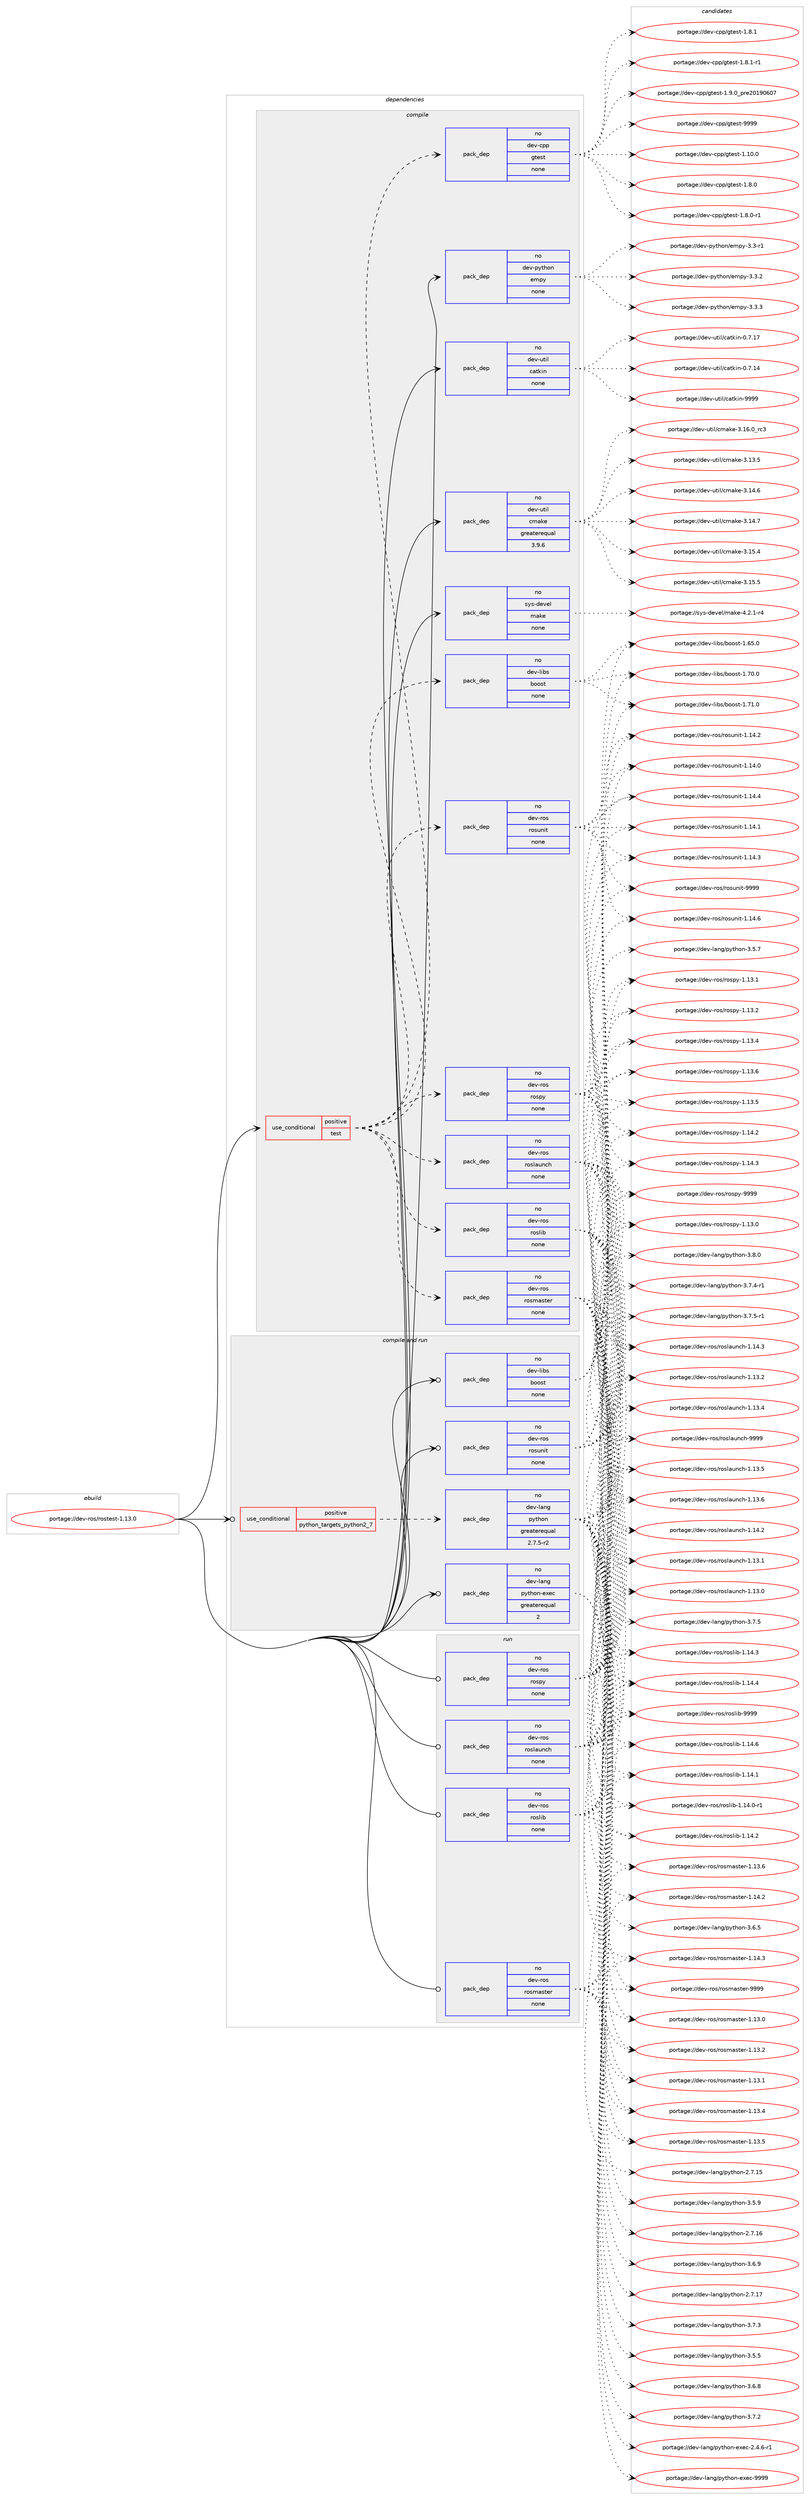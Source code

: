 digraph prolog {

# *************
# Graph options
# *************

newrank=true;
concentrate=true;
compound=true;
graph [rankdir=LR,fontname=Helvetica,fontsize=10,ranksep=1.5];#, ranksep=2.5, nodesep=0.2];
edge  [arrowhead=vee];
node  [fontname=Helvetica,fontsize=10];

# **********
# The ebuild
# **********

subgraph cluster_leftcol {
color=gray;
rank=same;
label=<<i>ebuild</i>>;
id [label="portage://dev-ros/rostest-1.13.0", color=red, width=4, href="../dev-ros/rostest-1.13.0.svg"];
}

# ****************
# The dependencies
# ****************

subgraph cluster_midcol {
color=gray;
label=<<i>dependencies</i>>;
subgraph cluster_compile {
fillcolor="#eeeeee";
style=filled;
label=<<i>compile</i>>;
subgraph cond44448 {
dependency199389 [label=<<TABLE BORDER="0" CELLBORDER="1" CELLSPACING="0" CELLPADDING="4"><TR><TD ROWSPAN="3" CELLPADDING="10">use_conditional</TD></TR><TR><TD>positive</TD></TR><TR><TD>test</TD></TR></TABLE>>, shape=none, color=red];
subgraph pack151513 {
dependency199390 [label=<<TABLE BORDER="0" CELLBORDER="1" CELLSPACING="0" CELLPADDING="4" WIDTH="220"><TR><TD ROWSPAN="6" CELLPADDING="30">pack_dep</TD></TR><TR><TD WIDTH="110">no</TD></TR><TR><TD>dev-ros</TD></TR><TR><TD>rosunit</TD></TR><TR><TD>none</TD></TR><TR><TD></TD></TR></TABLE>>, shape=none, color=blue];
}
dependency199389:e -> dependency199390:w [weight=20,style="dashed",arrowhead="vee"];
subgraph pack151514 {
dependency199391 [label=<<TABLE BORDER="0" CELLBORDER="1" CELLSPACING="0" CELLPADDING="4" WIDTH="220"><TR><TD ROWSPAN="6" CELLPADDING="30">pack_dep</TD></TR><TR><TD WIDTH="110">no</TD></TR><TR><TD>dev-libs</TD></TR><TR><TD>boost</TD></TR><TR><TD>none</TD></TR><TR><TD></TD></TR></TABLE>>, shape=none, color=blue];
}
dependency199389:e -> dependency199391:w [weight=20,style="dashed",arrowhead="vee"];
subgraph pack151515 {
dependency199392 [label=<<TABLE BORDER="0" CELLBORDER="1" CELLSPACING="0" CELLPADDING="4" WIDTH="220"><TR><TD ROWSPAN="6" CELLPADDING="30">pack_dep</TD></TR><TR><TD WIDTH="110">no</TD></TR><TR><TD>dev-ros</TD></TR><TR><TD>roslib</TD></TR><TR><TD>none</TD></TR><TR><TD></TD></TR></TABLE>>, shape=none, color=blue];
}
dependency199389:e -> dependency199392:w [weight=20,style="dashed",arrowhead="vee"];
subgraph pack151516 {
dependency199393 [label=<<TABLE BORDER="0" CELLBORDER="1" CELLSPACING="0" CELLPADDING="4" WIDTH="220"><TR><TD ROWSPAN="6" CELLPADDING="30">pack_dep</TD></TR><TR><TD WIDTH="110">no</TD></TR><TR><TD>dev-ros</TD></TR><TR><TD>rospy</TD></TR><TR><TD>none</TD></TR><TR><TD></TD></TR></TABLE>>, shape=none, color=blue];
}
dependency199389:e -> dependency199393:w [weight=20,style="dashed",arrowhead="vee"];
subgraph pack151517 {
dependency199394 [label=<<TABLE BORDER="0" CELLBORDER="1" CELLSPACING="0" CELLPADDING="4" WIDTH="220"><TR><TD ROWSPAN="6" CELLPADDING="30">pack_dep</TD></TR><TR><TD WIDTH="110">no</TD></TR><TR><TD>dev-ros</TD></TR><TR><TD>roslaunch</TD></TR><TR><TD>none</TD></TR><TR><TD></TD></TR></TABLE>>, shape=none, color=blue];
}
dependency199389:e -> dependency199394:w [weight=20,style="dashed",arrowhead="vee"];
subgraph pack151518 {
dependency199395 [label=<<TABLE BORDER="0" CELLBORDER="1" CELLSPACING="0" CELLPADDING="4" WIDTH="220"><TR><TD ROWSPAN="6" CELLPADDING="30">pack_dep</TD></TR><TR><TD WIDTH="110">no</TD></TR><TR><TD>dev-ros</TD></TR><TR><TD>rosmaster</TD></TR><TR><TD>none</TD></TR><TR><TD></TD></TR></TABLE>>, shape=none, color=blue];
}
dependency199389:e -> dependency199395:w [weight=20,style="dashed",arrowhead="vee"];
subgraph pack151519 {
dependency199396 [label=<<TABLE BORDER="0" CELLBORDER="1" CELLSPACING="0" CELLPADDING="4" WIDTH="220"><TR><TD ROWSPAN="6" CELLPADDING="30">pack_dep</TD></TR><TR><TD WIDTH="110">no</TD></TR><TR><TD>dev-cpp</TD></TR><TR><TD>gtest</TD></TR><TR><TD>none</TD></TR><TR><TD></TD></TR></TABLE>>, shape=none, color=blue];
}
dependency199389:e -> dependency199396:w [weight=20,style="dashed",arrowhead="vee"];
}
id:e -> dependency199389:w [weight=20,style="solid",arrowhead="vee"];
subgraph pack151520 {
dependency199397 [label=<<TABLE BORDER="0" CELLBORDER="1" CELLSPACING="0" CELLPADDING="4" WIDTH="220"><TR><TD ROWSPAN="6" CELLPADDING="30">pack_dep</TD></TR><TR><TD WIDTH="110">no</TD></TR><TR><TD>dev-python</TD></TR><TR><TD>empy</TD></TR><TR><TD>none</TD></TR><TR><TD></TD></TR></TABLE>>, shape=none, color=blue];
}
id:e -> dependency199397:w [weight=20,style="solid",arrowhead="vee"];
subgraph pack151521 {
dependency199398 [label=<<TABLE BORDER="0" CELLBORDER="1" CELLSPACING="0" CELLPADDING="4" WIDTH="220"><TR><TD ROWSPAN="6" CELLPADDING="30">pack_dep</TD></TR><TR><TD WIDTH="110">no</TD></TR><TR><TD>dev-util</TD></TR><TR><TD>catkin</TD></TR><TR><TD>none</TD></TR><TR><TD></TD></TR></TABLE>>, shape=none, color=blue];
}
id:e -> dependency199398:w [weight=20,style="solid",arrowhead="vee"];
subgraph pack151522 {
dependency199399 [label=<<TABLE BORDER="0" CELLBORDER="1" CELLSPACING="0" CELLPADDING="4" WIDTH="220"><TR><TD ROWSPAN="6" CELLPADDING="30">pack_dep</TD></TR><TR><TD WIDTH="110">no</TD></TR><TR><TD>dev-util</TD></TR><TR><TD>cmake</TD></TR><TR><TD>greaterequal</TD></TR><TR><TD>3.9.6</TD></TR></TABLE>>, shape=none, color=blue];
}
id:e -> dependency199399:w [weight=20,style="solid",arrowhead="vee"];
subgraph pack151523 {
dependency199400 [label=<<TABLE BORDER="0" CELLBORDER="1" CELLSPACING="0" CELLPADDING="4" WIDTH="220"><TR><TD ROWSPAN="6" CELLPADDING="30">pack_dep</TD></TR><TR><TD WIDTH="110">no</TD></TR><TR><TD>sys-devel</TD></TR><TR><TD>make</TD></TR><TR><TD>none</TD></TR><TR><TD></TD></TR></TABLE>>, shape=none, color=blue];
}
id:e -> dependency199400:w [weight=20,style="solid",arrowhead="vee"];
}
subgraph cluster_compileandrun {
fillcolor="#eeeeee";
style=filled;
label=<<i>compile and run</i>>;
subgraph cond44449 {
dependency199401 [label=<<TABLE BORDER="0" CELLBORDER="1" CELLSPACING="0" CELLPADDING="4"><TR><TD ROWSPAN="3" CELLPADDING="10">use_conditional</TD></TR><TR><TD>positive</TD></TR><TR><TD>python_targets_python2_7</TD></TR></TABLE>>, shape=none, color=red];
subgraph pack151524 {
dependency199402 [label=<<TABLE BORDER="0" CELLBORDER="1" CELLSPACING="0" CELLPADDING="4" WIDTH="220"><TR><TD ROWSPAN="6" CELLPADDING="30">pack_dep</TD></TR><TR><TD WIDTH="110">no</TD></TR><TR><TD>dev-lang</TD></TR><TR><TD>python</TD></TR><TR><TD>greaterequal</TD></TR><TR><TD>2.7.5-r2</TD></TR></TABLE>>, shape=none, color=blue];
}
dependency199401:e -> dependency199402:w [weight=20,style="dashed",arrowhead="vee"];
}
id:e -> dependency199401:w [weight=20,style="solid",arrowhead="odotvee"];
subgraph pack151525 {
dependency199403 [label=<<TABLE BORDER="0" CELLBORDER="1" CELLSPACING="0" CELLPADDING="4" WIDTH="220"><TR><TD ROWSPAN="6" CELLPADDING="30">pack_dep</TD></TR><TR><TD WIDTH="110">no</TD></TR><TR><TD>dev-lang</TD></TR><TR><TD>python-exec</TD></TR><TR><TD>greaterequal</TD></TR><TR><TD>2</TD></TR></TABLE>>, shape=none, color=blue];
}
id:e -> dependency199403:w [weight=20,style="solid",arrowhead="odotvee"];
subgraph pack151526 {
dependency199404 [label=<<TABLE BORDER="0" CELLBORDER="1" CELLSPACING="0" CELLPADDING="4" WIDTH="220"><TR><TD ROWSPAN="6" CELLPADDING="30">pack_dep</TD></TR><TR><TD WIDTH="110">no</TD></TR><TR><TD>dev-libs</TD></TR><TR><TD>boost</TD></TR><TR><TD>none</TD></TR><TR><TD></TD></TR></TABLE>>, shape=none, color=blue];
}
id:e -> dependency199404:w [weight=20,style="solid",arrowhead="odotvee"];
subgraph pack151527 {
dependency199405 [label=<<TABLE BORDER="0" CELLBORDER="1" CELLSPACING="0" CELLPADDING="4" WIDTH="220"><TR><TD ROWSPAN="6" CELLPADDING="30">pack_dep</TD></TR><TR><TD WIDTH="110">no</TD></TR><TR><TD>dev-ros</TD></TR><TR><TD>rosunit</TD></TR><TR><TD>none</TD></TR><TR><TD></TD></TR></TABLE>>, shape=none, color=blue];
}
id:e -> dependency199405:w [weight=20,style="solid",arrowhead="odotvee"];
}
subgraph cluster_run {
fillcolor="#eeeeee";
style=filled;
label=<<i>run</i>>;
subgraph pack151528 {
dependency199406 [label=<<TABLE BORDER="0" CELLBORDER="1" CELLSPACING="0" CELLPADDING="4" WIDTH="220"><TR><TD ROWSPAN="6" CELLPADDING="30">pack_dep</TD></TR><TR><TD WIDTH="110">no</TD></TR><TR><TD>dev-ros</TD></TR><TR><TD>roslaunch</TD></TR><TR><TD>none</TD></TR><TR><TD></TD></TR></TABLE>>, shape=none, color=blue];
}
id:e -> dependency199406:w [weight=20,style="solid",arrowhead="odot"];
subgraph pack151529 {
dependency199407 [label=<<TABLE BORDER="0" CELLBORDER="1" CELLSPACING="0" CELLPADDING="4" WIDTH="220"><TR><TD ROWSPAN="6" CELLPADDING="30">pack_dep</TD></TR><TR><TD WIDTH="110">no</TD></TR><TR><TD>dev-ros</TD></TR><TR><TD>roslib</TD></TR><TR><TD>none</TD></TR><TR><TD></TD></TR></TABLE>>, shape=none, color=blue];
}
id:e -> dependency199407:w [weight=20,style="solid",arrowhead="odot"];
subgraph pack151530 {
dependency199408 [label=<<TABLE BORDER="0" CELLBORDER="1" CELLSPACING="0" CELLPADDING="4" WIDTH="220"><TR><TD ROWSPAN="6" CELLPADDING="30">pack_dep</TD></TR><TR><TD WIDTH="110">no</TD></TR><TR><TD>dev-ros</TD></TR><TR><TD>rosmaster</TD></TR><TR><TD>none</TD></TR><TR><TD></TD></TR></TABLE>>, shape=none, color=blue];
}
id:e -> dependency199408:w [weight=20,style="solid",arrowhead="odot"];
subgraph pack151531 {
dependency199409 [label=<<TABLE BORDER="0" CELLBORDER="1" CELLSPACING="0" CELLPADDING="4" WIDTH="220"><TR><TD ROWSPAN="6" CELLPADDING="30">pack_dep</TD></TR><TR><TD WIDTH="110">no</TD></TR><TR><TD>dev-ros</TD></TR><TR><TD>rospy</TD></TR><TR><TD>none</TD></TR><TR><TD></TD></TR></TABLE>>, shape=none, color=blue];
}
id:e -> dependency199409:w [weight=20,style="solid",arrowhead="odot"];
}
}

# **************
# The candidates
# **************

subgraph cluster_choices {
rank=same;
color=gray;
label=<<i>candidates</i>>;

subgraph choice151513 {
color=black;
nodesep=1;
choiceportage100101118451141111154711411111511711010511645494649524648 [label="portage://dev-ros/rosunit-1.14.0", color=red, width=4,href="../dev-ros/rosunit-1.14.0.svg"];
choiceportage100101118451141111154711411111511711010511645494649524649 [label="portage://dev-ros/rosunit-1.14.1", color=red, width=4,href="../dev-ros/rosunit-1.14.1.svg"];
choiceportage100101118451141111154711411111511711010511645494649524650 [label="portage://dev-ros/rosunit-1.14.2", color=red, width=4,href="../dev-ros/rosunit-1.14.2.svg"];
choiceportage100101118451141111154711411111511711010511645494649524651 [label="portage://dev-ros/rosunit-1.14.3", color=red, width=4,href="../dev-ros/rosunit-1.14.3.svg"];
choiceportage100101118451141111154711411111511711010511645494649524652 [label="portage://dev-ros/rosunit-1.14.4", color=red, width=4,href="../dev-ros/rosunit-1.14.4.svg"];
choiceportage100101118451141111154711411111511711010511645494649524654 [label="portage://dev-ros/rosunit-1.14.6", color=red, width=4,href="../dev-ros/rosunit-1.14.6.svg"];
choiceportage10010111845114111115471141111151171101051164557575757 [label="portage://dev-ros/rosunit-9999", color=red, width=4,href="../dev-ros/rosunit-9999.svg"];
dependency199390:e -> choiceportage100101118451141111154711411111511711010511645494649524648:w [style=dotted,weight="100"];
dependency199390:e -> choiceportage100101118451141111154711411111511711010511645494649524649:w [style=dotted,weight="100"];
dependency199390:e -> choiceportage100101118451141111154711411111511711010511645494649524650:w [style=dotted,weight="100"];
dependency199390:e -> choiceportage100101118451141111154711411111511711010511645494649524651:w [style=dotted,weight="100"];
dependency199390:e -> choiceportage100101118451141111154711411111511711010511645494649524652:w [style=dotted,weight="100"];
dependency199390:e -> choiceportage100101118451141111154711411111511711010511645494649524654:w [style=dotted,weight="100"];
dependency199390:e -> choiceportage10010111845114111115471141111151171101051164557575757:w [style=dotted,weight="100"];
}
subgraph choice151514 {
color=black;
nodesep=1;
choiceportage1001011184510810598115479811111111511645494654534648 [label="portage://dev-libs/boost-1.65.0", color=red, width=4,href="../dev-libs/boost-1.65.0.svg"];
choiceportage1001011184510810598115479811111111511645494655484648 [label="portage://dev-libs/boost-1.70.0", color=red, width=4,href="../dev-libs/boost-1.70.0.svg"];
choiceportage1001011184510810598115479811111111511645494655494648 [label="portage://dev-libs/boost-1.71.0", color=red, width=4,href="../dev-libs/boost-1.71.0.svg"];
dependency199391:e -> choiceportage1001011184510810598115479811111111511645494654534648:w [style=dotted,weight="100"];
dependency199391:e -> choiceportage1001011184510810598115479811111111511645494655484648:w [style=dotted,weight="100"];
dependency199391:e -> choiceportage1001011184510810598115479811111111511645494655494648:w [style=dotted,weight="100"];
}
subgraph choice151515 {
color=black;
nodesep=1;
choiceportage100101118451141111154711411111510810598454946495246484511449 [label="portage://dev-ros/roslib-1.14.0-r1", color=red, width=4,href="../dev-ros/roslib-1.14.0-r1.svg"];
choiceportage10010111845114111115471141111151081059845494649524649 [label="portage://dev-ros/roslib-1.14.1", color=red, width=4,href="../dev-ros/roslib-1.14.1.svg"];
choiceportage10010111845114111115471141111151081059845494649524650 [label="portage://dev-ros/roslib-1.14.2", color=red, width=4,href="../dev-ros/roslib-1.14.2.svg"];
choiceportage10010111845114111115471141111151081059845494649524651 [label="portage://dev-ros/roslib-1.14.3", color=red, width=4,href="../dev-ros/roslib-1.14.3.svg"];
choiceportage10010111845114111115471141111151081059845494649524652 [label="portage://dev-ros/roslib-1.14.4", color=red, width=4,href="../dev-ros/roslib-1.14.4.svg"];
choiceportage10010111845114111115471141111151081059845494649524654 [label="portage://dev-ros/roslib-1.14.6", color=red, width=4,href="../dev-ros/roslib-1.14.6.svg"];
choiceportage1001011184511411111547114111115108105984557575757 [label="portage://dev-ros/roslib-9999", color=red, width=4,href="../dev-ros/roslib-9999.svg"];
dependency199392:e -> choiceportage100101118451141111154711411111510810598454946495246484511449:w [style=dotted,weight="100"];
dependency199392:e -> choiceportage10010111845114111115471141111151081059845494649524649:w [style=dotted,weight="100"];
dependency199392:e -> choiceportage10010111845114111115471141111151081059845494649524650:w [style=dotted,weight="100"];
dependency199392:e -> choiceportage10010111845114111115471141111151081059845494649524651:w [style=dotted,weight="100"];
dependency199392:e -> choiceportage10010111845114111115471141111151081059845494649524652:w [style=dotted,weight="100"];
dependency199392:e -> choiceportage10010111845114111115471141111151081059845494649524654:w [style=dotted,weight="100"];
dependency199392:e -> choiceportage1001011184511411111547114111115108105984557575757:w [style=dotted,weight="100"];
}
subgraph choice151516 {
color=black;
nodesep=1;
choiceportage100101118451141111154711411111511212145494649514648 [label="portage://dev-ros/rospy-1.13.0", color=red, width=4,href="../dev-ros/rospy-1.13.0.svg"];
choiceportage100101118451141111154711411111511212145494649514649 [label="portage://dev-ros/rospy-1.13.1", color=red, width=4,href="../dev-ros/rospy-1.13.1.svg"];
choiceportage100101118451141111154711411111511212145494649514650 [label="portage://dev-ros/rospy-1.13.2", color=red, width=4,href="../dev-ros/rospy-1.13.2.svg"];
choiceportage100101118451141111154711411111511212145494649514652 [label="portage://dev-ros/rospy-1.13.4", color=red, width=4,href="../dev-ros/rospy-1.13.4.svg"];
choiceportage100101118451141111154711411111511212145494649514653 [label="portage://dev-ros/rospy-1.13.5", color=red, width=4,href="../dev-ros/rospy-1.13.5.svg"];
choiceportage100101118451141111154711411111511212145494649514654 [label="portage://dev-ros/rospy-1.13.6", color=red, width=4,href="../dev-ros/rospy-1.13.6.svg"];
choiceportage100101118451141111154711411111511212145494649524650 [label="portage://dev-ros/rospy-1.14.2", color=red, width=4,href="../dev-ros/rospy-1.14.2.svg"];
choiceportage100101118451141111154711411111511212145494649524651 [label="portage://dev-ros/rospy-1.14.3", color=red, width=4,href="../dev-ros/rospy-1.14.3.svg"];
choiceportage10010111845114111115471141111151121214557575757 [label="portage://dev-ros/rospy-9999", color=red, width=4,href="../dev-ros/rospy-9999.svg"];
dependency199393:e -> choiceportage100101118451141111154711411111511212145494649514648:w [style=dotted,weight="100"];
dependency199393:e -> choiceportage100101118451141111154711411111511212145494649514649:w [style=dotted,weight="100"];
dependency199393:e -> choiceportage100101118451141111154711411111511212145494649514650:w [style=dotted,weight="100"];
dependency199393:e -> choiceportage100101118451141111154711411111511212145494649514652:w [style=dotted,weight="100"];
dependency199393:e -> choiceportage100101118451141111154711411111511212145494649514653:w [style=dotted,weight="100"];
dependency199393:e -> choiceportage100101118451141111154711411111511212145494649514654:w [style=dotted,weight="100"];
dependency199393:e -> choiceportage100101118451141111154711411111511212145494649524650:w [style=dotted,weight="100"];
dependency199393:e -> choiceportage100101118451141111154711411111511212145494649524651:w [style=dotted,weight="100"];
dependency199393:e -> choiceportage10010111845114111115471141111151121214557575757:w [style=dotted,weight="100"];
}
subgraph choice151517 {
color=black;
nodesep=1;
choiceportage1001011184511411111547114111115108971171109910445494649514648 [label="portage://dev-ros/roslaunch-1.13.0", color=red, width=4,href="../dev-ros/roslaunch-1.13.0.svg"];
choiceportage1001011184511411111547114111115108971171109910445494649514649 [label="portage://dev-ros/roslaunch-1.13.1", color=red, width=4,href="../dev-ros/roslaunch-1.13.1.svg"];
choiceportage1001011184511411111547114111115108971171109910445494649514650 [label="portage://dev-ros/roslaunch-1.13.2", color=red, width=4,href="../dev-ros/roslaunch-1.13.2.svg"];
choiceportage1001011184511411111547114111115108971171109910445494649514652 [label="portage://dev-ros/roslaunch-1.13.4", color=red, width=4,href="../dev-ros/roslaunch-1.13.4.svg"];
choiceportage1001011184511411111547114111115108971171109910445494649514653 [label="portage://dev-ros/roslaunch-1.13.5", color=red, width=4,href="../dev-ros/roslaunch-1.13.5.svg"];
choiceportage1001011184511411111547114111115108971171109910445494649514654 [label="portage://dev-ros/roslaunch-1.13.6", color=red, width=4,href="../dev-ros/roslaunch-1.13.6.svg"];
choiceportage1001011184511411111547114111115108971171109910445494649524650 [label="portage://dev-ros/roslaunch-1.14.2", color=red, width=4,href="../dev-ros/roslaunch-1.14.2.svg"];
choiceportage1001011184511411111547114111115108971171109910445494649524651 [label="portage://dev-ros/roslaunch-1.14.3", color=red, width=4,href="../dev-ros/roslaunch-1.14.3.svg"];
choiceportage100101118451141111154711411111510897117110991044557575757 [label="portage://dev-ros/roslaunch-9999", color=red, width=4,href="../dev-ros/roslaunch-9999.svg"];
dependency199394:e -> choiceportage1001011184511411111547114111115108971171109910445494649514648:w [style=dotted,weight="100"];
dependency199394:e -> choiceportage1001011184511411111547114111115108971171109910445494649514649:w [style=dotted,weight="100"];
dependency199394:e -> choiceportage1001011184511411111547114111115108971171109910445494649514650:w [style=dotted,weight="100"];
dependency199394:e -> choiceportage1001011184511411111547114111115108971171109910445494649514652:w [style=dotted,weight="100"];
dependency199394:e -> choiceportage1001011184511411111547114111115108971171109910445494649514653:w [style=dotted,weight="100"];
dependency199394:e -> choiceportage1001011184511411111547114111115108971171109910445494649514654:w [style=dotted,weight="100"];
dependency199394:e -> choiceportage1001011184511411111547114111115108971171109910445494649524650:w [style=dotted,weight="100"];
dependency199394:e -> choiceportage1001011184511411111547114111115108971171109910445494649524651:w [style=dotted,weight="100"];
dependency199394:e -> choiceportage100101118451141111154711411111510897117110991044557575757:w [style=dotted,weight="100"];
}
subgraph choice151518 {
color=black;
nodesep=1;
choiceportage10010111845114111115471141111151099711511610111445494649514648 [label="portage://dev-ros/rosmaster-1.13.0", color=red, width=4,href="../dev-ros/rosmaster-1.13.0.svg"];
choiceportage10010111845114111115471141111151099711511610111445494649514649 [label="portage://dev-ros/rosmaster-1.13.1", color=red, width=4,href="../dev-ros/rosmaster-1.13.1.svg"];
choiceportage10010111845114111115471141111151099711511610111445494649514650 [label="portage://dev-ros/rosmaster-1.13.2", color=red, width=4,href="../dev-ros/rosmaster-1.13.2.svg"];
choiceportage10010111845114111115471141111151099711511610111445494649514652 [label="portage://dev-ros/rosmaster-1.13.4", color=red, width=4,href="../dev-ros/rosmaster-1.13.4.svg"];
choiceportage10010111845114111115471141111151099711511610111445494649514653 [label="portage://dev-ros/rosmaster-1.13.5", color=red, width=4,href="../dev-ros/rosmaster-1.13.5.svg"];
choiceportage10010111845114111115471141111151099711511610111445494649514654 [label="portage://dev-ros/rosmaster-1.13.6", color=red, width=4,href="../dev-ros/rosmaster-1.13.6.svg"];
choiceportage10010111845114111115471141111151099711511610111445494649524650 [label="portage://dev-ros/rosmaster-1.14.2", color=red, width=4,href="../dev-ros/rosmaster-1.14.2.svg"];
choiceportage10010111845114111115471141111151099711511610111445494649524651 [label="portage://dev-ros/rosmaster-1.14.3", color=red, width=4,href="../dev-ros/rosmaster-1.14.3.svg"];
choiceportage1001011184511411111547114111115109971151161011144557575757 [label="portage://dev-ros/rosmaster-9999", color=red, width=4,href="../dev-ros/rosmaster-9999.svg"];
dependency199395:e -> choiceportage10010111845114111115471141111151099711511610111445494649514648:w [style=dotted,weight="100"];
dependency199395:e -> choiceportage10010111845114111115471141111151099711511610111445494649514649:w [style=dotted,weight="100"];
dependency199395:e -> choiceportage10010111845114111115471141111151099711511610111445494649514650:w [style=dotted,weight="100"];
dependency199395:e -> choiceportage10010111845114111115471141111151099711511610111445494649514652:w [style=dotted,weight="100"];
dependency199395:e -> choiceportage10010111845114111115471141111151099711511610111445494649514653:w [style=dotted,weight="100"];
dependency199395:e -> choiceportage10010111845114111115471141111151099711511610111445494649514654:w [style=dotted,weight="100"];
dependency199395:e -> choiceportage10010111845114111115471141111151099711511610111445494649524650:w [style=dotted,weight="100"];
dependency199395:e -> choiceportage10010111845114111115471141111151099711511610111445494649524651:w [style=dotted,weight="100"];
dependency199395:e -> choiceportage1001011184511411111547114111115109971151161011144557575757:w [style=dotted,weight="100"];
}
subgraph choice151519 {
color=black;
nodesep=1;
choiceportage10010111845991121124710311610111511645494649484648 [label="portage://dev-cpp/gtest-1.10.0", color=red, width=4,href="../dev-cpp/gtest-1.10.0.svg"];
choiceportage100101118459911211247103116101115116454946564648 [label="portage://dev-cpp/gtest-1.8.0", color=red, width=4,href="../dev-cpp/gtest-1.8.0.svg"];
choiceportage1001011184599112112471031161011151164549465646484511449 [label="portage://dev-cpp/gtest-1.8.0-r1", color=red, width=4,href="../dev-cpp/gtest-1.8.0-r1.svg"];
choiceportage100101118459911211247103116101115116454946564649 [label="portage://dev-cpp/gtest-1.8.1", color=red, width=4,href="../dev-cpp/gtest-1.8.1.svg"];
choiceportage1001011184599112112471031161011151164549465646494511449 [label="portage://dev-cpp/gtest-1.8.1-r1", color=red, width=4,href="../dev-cpp/gtest-1.8.1-r1.svg"];
choiceportage100101118459911211247103116101115116454946574648951121141015048495748544855 [label="portage://dev-cpp/gtest-1.9.0_pre20190607", color=red, width=4,href="../dev-cpp/gtest-1.9.0_pre20190607.svg"];
choiceportage1001011184599112112471031161011151164557575757 [label="portage://dev-cpp/gtest-9999", color=red, width=4,href="../dev-cpp/gtest-9999.svg"];
dependency199396:e -> choiceportage10010111845991121124710311610111511645494649484648:w [style=dotted,weight="100"];
dependency199396:e -> choiceportage100101118459911211247103116101115116454946564648:w [style=dotted,weight="100"];
dependency199396:e -> choiceportage1001011184599112112471031161011151164549465646484511449:w [style=dotted,weight="100"];
dependency199396:e -> choiceportage100101118459911211247103116101115116454946564649:w [style=dotted,weight="100"];
dependency199396:e -> choiceportage1001011184599112112471031161011151164549465646494511449:w [style=dotted,weight="100"];
dependency199396:e -> choiceportage100101118459911211247103116101115116454946574648951121141015048495748544855:w [style=dotted,weight="100"];
dependency199396:e -> choiceportage1001011184599112112471031161011151164557575757:w [style=dotted,weight="100"];
}
subgraph choice151520 {
color=black;
nodesep=1;
choiceportage1001011184511212111610411111047101109112121455146514511449 [label="portage://dev-python/empy-3.3-r1", color=red, width=4,href="../dev-python/empy-3.3-r1.svg"];
choiceportage1001011184511212111610411111047101109112121455146514650 [label="portage://dev-python/empy-3.3.2", color=red, width=4,href="../dev-python/empy-3.3.2.svg"];
choiceportage1001011184511212111610411111047101109112121455146514651 [label="portage://dev-python/empy-3.3.3", color=red, width=4,href="../dev-python/empy-3.3.3.svg"];
dependency199397:e -> choiceportage1001011184511212111610411111047101109112121455146514511449:w [style=dotted,weight="100"];
dependency199397:e -> choiceportage1001011184511212111610411111047101109112121455146514650:w [style=dotted,weight="100"];
dependency199397:e -> choiceportage1001011184511212111610411111047101109112121455146514651:w [style=dotted,weight="100"];
}
subgraph choice151521 {
color=black;
nodesep=1;
choiceportage1001011184511711610510847999711610710511045484655464952 [label="portage://dev-util/catkin-0.7.14", color=red, width=4,href="../dev-util/catkin-0.7.14.svg"];
choiceportage1001011184511711610510847999711610710511045484655464955 [label="portage://dev-util/catkin-0.7.17", color=red, width=4,href="../dev-util/catkin-0.7.17.svg"];
choiceportage100101118451171161051084799971161071051104557575757 [label="portage://dev-util/catkin-9999", color=red, width=4,href="../dev-util/catkin-9999.svg"];
dependency199398:e -> choiceportage1001011184511711610510847999711610710511045484655464952:w [style=dotted,weight="100"];
dependency199398:e -> choiceportage1001011184511711610510847999711610710511045484655464955:w [style=dotted,weight="100"];
dependency199398:e -> choiceportage100101118451171161051084799971161071051104557575757:w [style=dotted,weight="100"];
}
subgraph choice151522 {
color=black;
nodesep=1;
choiceportage1001011184511711610510847991099710710145514649514653 [label="portage://dev-util/cmake-3.13.5", color=red, width=4,href="../dev-util/cmake-3.13.5.svg"];
choiceportage1001011184511711610510847991099710710145514649524654 [label="portage://dev-util/cmake-3.14.6", color=red, width=4,href="../dev-util/cmake-3.14.6.svg"];
choiceportage1001011184511711610510847991099710710145514649524655 [label="portage://dev-util/cmake-3.14.7", color=red, width=4,href="../dev-util/cmake-3.14.7.svg"];
choiceportage1001011184511711610510847991099710710145514649534652 [label="portage://dev-util/cmake-3.15.4", color=red, width=4,href="../dev-util/cmake-3.15.4.svg"];
choiceportage1001011184511711610510847991099710710145514649534653 [label="portage://dev-util/cmake-3.15.5", color=red, width=4,href="../dev-util/cmake-3.15.5.svg"];
choiceportage1001011184511711610510847991099710710145514649544648951149951 [label="portage://dev-util/cmake-3.16.0_rc3", color=red, width=4,href="../dev-util/cmake-3.16.0_rc3.svg"];
dependency199399:e -> choiceportage1001011184511711610510847991099710710145514649514653:w [style=dotted,weight="100"];
dependency199399:e -> choiceportage1001011184511711610510847991099710710145514649524654:w [style=dotted,weight="100"];
dependency199399:e -> choiceportage1001011184511711610510847991099710710145514649524655:w [style=dotted,weight="100"];
dependency199399:e -> choiceportage1001011184511711610510847991099710710145514649534652:w [style=dotted,weight="100"];
dependency199399:e -> choiceportage1001011184511711610510847991099710710145514649534653:w [style=dotted,weight="100"];
dependency199399:e -> choiceportage1001011184511711610510847991099710710145514649544648951149951:w [style=dotted,weight="100"];
}
subgraph choice151523 {
color=black;
nodesep=1;
choiceportage1151211154510010111810110847109971071014552465046494511452 [label="portage://sys-devel/make-4.2.1-r4", color=red, width=4,href="../sys-devel/make-4.2.1-r4.svg"];
dependency199400:e -> choiceportage1151211154510010111810110847109971071014552465046494511452:w [style=dotted,weight="100"];
}
subgraph choice151524 {
color=black;
nodesep=1;
choiceportage10010111845108971101034711212111610411111045504655464953 [label="portage://dev-lang/python-2.7.15", color=red, width=4,href="../dev-lang/python-2.7.15.svg"];
choiceportage10010111845108971101034711212111610411111045504655464954 [label="portage://dev-lang/python-2.7.16", color=red, width=4,href="../dev-lang/python-2.7.16.svg"];
choiceportage10010111845108971101034711212111610411111045504655464955 [label="portage://dev-lang/python-2.7.17", color=red, width=4,href="../dev-lang/python-2.7.17.svg"];
choiceportage100101118451089711010347112121116104111110455146534653 [label="portage://dev-lang/python-3.5.5", color=red, width=4,href="../dev-lang/python-3.5.5.svg"];
choiceportage100101118451089711010347112121116104111110455146534655 [label="portage://dev-lang/python-3.5.7", color=red, width=4,href="../dev-lang/python-3.5.7.svg"];
choiceportage100101118451089711010347112121116104111110455146534657 [label="portage://dev-lang/python-3.5.9", color=red, width=4,href="../dev-lang/python-3.5.9.svg"];
choiceportage100101118451089711010347112121116104111110455146544653 [label="portage://dev-lang/python-3.6.5", color=red, width=4,href="../dev-lang/python-3.6.5.svg"];
choiceportage100101118451089711010347112121116104111110455146544656 [label="portage://dev-lang/python-3.6.8", color=red, width=4,href="../dev-lang/python-3.6.8.svg"];
choiceportage100101118451089711010347112121116104111110455146544657 [label="portage://dev-lang/python-3.6.9", color=red, width=4,href="../dev-lang/python-3.6.9.svg"];
choiceportage100101118451089711010347112121116104111110455146554650 [label="portage://dev-lang/python-3.7.2", color=red, width=4,href="../dev-lang/python-3.7.2.svg"];
choiceportage100101118451089711010347112121116104111110455146554651 [label="portage://dev-lang/python-3.7.3", color=red, width=4,href="../dev-lang/python-3.7.3.svg"];
choiceportage1001011184510897110103471121211161041111104551465546524511449 [label="portage://dev-lang/python-3.7.4-r1", color=red, width=4,href="../dev-lang/python-3.7.4-r1.svg"];
choiceportage100101118451089711010347112121116104111110455146554653 [label="portage://dev-lang/python-3.7.5", color=red, width=4,href="../dev-lang/python-3.7.5.svg"];
choiceportage1001011184510897110103471121211161041111104551465546534511449 [label="portage://dev-lang/python-3.7.5-r1", color=red, width=4,href="../dev-lang/python-3.7.5-r1.svg"];
choiceportage100101118451089711010347112121116104111110455146564648 [label="portage://dev-lang/python-3.8.0", color=red, width=4,href="../dev-lang/python-3.8.0.svg"];
dependency199402:e -> choiceportage10010111845108971101034711212111610411111045504655464953:w [style=dotted,weight="100"];
dependency199402:e -> choiceportage10010111845108971101034711212111610411111045504655464954:w [style=dotted,weight="100"];
dependency199402:e -> choiceportage10010111845108971101034711212111610411111045504655464955:w [style=dotted,weight="100"];
dependency199402:e -> choiceportage100101118451089711010347112121116104111110455146534653:w [style=dotted,weight="100"];
dependency199402:e -> choiceportage100101118451089711010347112121116104111110455146534655:w [style=dotted,weight="100"];
dependency199402:e -> choiceportage100101118451089711010347112121116104111110455146534657:w [style=dotted,weight="100"];
dependency199402:e -> choiceportage100101118451089711010347112121116104111110455146544653:w [style=dotted,weight="100"];
dependency199402:e -> choiceportage100101118451089711010347112121116104111110455146544656:w [style=dotted,weight="100"];
dependency199402:e -> choiceportage100101118451089711010347112121116104111110455146544657:w [style=dotted,weight="100"];
dependency199402:e -> choiceportage100101118451089711010347112121116104111110455146554650:w [style=dotted,weight="100"];
dependency199402:e -> choiceportage100101118451089711010347112121116104111110455146554651:w [style=dotted,weight="100"];
dependency199402:e -> choiceportage1001011184510897110103471121211161041111104551465546524511449:w [style=dotted,weight="100"];
dependency199402:e -> choiceportage100101118451089711010347112121116104111110455146554653:w [style=dotted,weight="100"];
dependency199402:e -> choiceportage1001011184510897110103471121211161041111104551465546534511449:w [style=dotted,weight="100"];
dependency199402:e -> choiceportage100101118451089711010347112121116104111110455146564648:w [style=dotted,weight="100"];
}
subgraph choice151525 {
color=black;
nodesep=1;
choiceportage10010111845108971101034711212111610411111045101120101994550465246544511449 [label="portage://dev-lang/python-exec-2.4.6-r1", color=red, width=4,href="../dev-lang/python-exec-2.4.6-r1.svg"];
choiceportage10010111845108971101034711212111610411111045101120101994557575757 [label="portage://dev-lang/python-exec-9999", color=red, width=4,href="../dev-lang/python-exec-9999.svg"];
dependency199403:e -> choiceportage10010111845108971101034711212111610411111045101120101994550465246544511449:w [style=dotted,weight="100"];
dependency199403:e -> choiceportage10010111845108971101034711212111610411111045101120101994557575757:w [style=dotted,weight="100"];
}
subgraph choice151526 {
color=black;
nodesep=1;
choiceportage1001011184510810598115479811111111511645494654534648 [label="portage://dev-libs/boost-1.65.0", color=red, width=4,href="../dev-libs/boost-1.65.0.svg"];
choiceportage1001011184510810598115479811111111511645494655484648 [label="portage://dev-libs/boost-1.70.0", color=red, width=4,href="../dev-libs/boost-1.70.0.svg"];
choiceportage1001011184510810598115479811111111511645494655494648 [label="portage://dev-libs/boost-1.71.0", color=red, width=4,href="../dev-libs/boost-1.71.0.svg"];
dependency199404:e -> choiceportage1001011184510810598115479811111111511645494654534648:w [style=dotted,weight="100"];
dependency199404:e -> choiceportage1001011184510810598115479811111111511645494655484648:w [style=dotted,weight="100"];
dependency199404:e -> choiceportage1001011184510810598115479811111111511645494655494648:w [style=dotted,weight="100"];
}
subgraph choice151527 {
color=black;
nodesep=1;
choiceportage100101118451141111154711411111511711010511645494649524648 [label="portage://dev-ros/rosunit-1.14.0", color=red, width=4,href="../dev-ros/rosunit-1.14.0.svg"];
choiceportage100101118451141111154711411111511711010511645494649524649 [label="portage://dev-ros/rosunit-1.14.1", color=red, width=4,href="../dev-ros/rosunit-1.14.1.svg"];
choiceportage100101118451141111154711411111511711010511645494649524650 [label="portage://dev-ros/rosunit-1.14.2", color=red, width=4,href="../dev-ros/rosunit-1.14.2.svg"];
choiceportage100101118451141111154711411111511711010511645494649524651 [label="portage://dev-ros/rosunit-1.14.3", color=red, width=4,href="../dev-ros/rosunit-1.14.3.svg"];
choiceportage100101118451141111154711411111511711010511645494649524652 [label="portage://dev-ros/rosunit-1.14.4", color=red, width=4,href="../dev-ros/rosunit-1.14.4.svg"];
choiceportage100101118451141111154711411111511711010511645494649524654 [label="portage://dev-ros/rosunit-1.14.6", color=red, width=4,href="../dev-ros/rosunit-1.14.6.svg"];
choiceportage10010111845114111115471141111151171101051164557575757 [label="portage://dev-ros/rosunit-9999", color=red, width=4,href="../dev-ros/rosunit-9999.svg"];
dependency199405:e -> choiceportage100101118451141111154711411111511711010511645494649524648:w [style=dotted,weight="100"];
dependency199405:e -> choiceportage100101118451141111154711411111511711010511645494649524649:w [style=dotted,weight="100"];
dependency199405:e -> choiceportage100101118451141111154711411111511711010511645494649524650:w [style=dotted,weight="100"];
dependency199405:e -> choiceportage100101118451141111154711411111511711010511645494649524651:w [style=dotted,weight="100"];
dependency199405:e -> choiceportage100101118451141111154711411111511711010511645494649524652:w [style=dotted,weight="100"];
dependency199405:e -> choiceportage100101118451141111154711411111511711010511645494649524654:w [style=dotted,weight="100"];
dependency199405:e -> choiceportage10010111845114111115471141111151171101051164557575757:w [style=dotted,weight="100"];
}
subgraph choice151528 {
color=black;
nodesep=1;
choiceportage1001011184511411111547114111115108971171109910445494649514648 [label="portage://dev-ros/roslaunch-1.13.0", color=red, width=4,href="../dev-ros/roslaunch-1.13.0.svg"];
choiceportage1001011184511411111547114111115108971171109910445494649514649 [label="portage://dev-ros/roslaunch-1.13.1", color=red, width=4,href="../dev-ros/roslaunch-1.13.1.svg"];
choiceportage1001011184511411111547114111115108971171109910445494649514650 [label="portage://dev-ros/roslaunch-1.13.2", color=red, width=4,href="../dev-ros/roslaunch-1.13.2.svg"];
choiceportage1001011184511411111547114111115108971171109910445494649514652 [label="portage://dev-ros/roslaunch-1.13.4", color=red, width=4,href="../dev-ros/roslaunch-1.13.4.svg"];
choiceportage1001011184511411111547114111115108971171109910445494649514653 [label="portage://dev-ros/roslaunch-1.13.5", color=red, width=4,href="../dev-ros/roslaunch-1.13.5.svg"];
choiceportage1001011184511411111547114111115108971171109910445494649514654 [label="portage://dev-ros/roslaunch-1.13.6", color=red, width=4,href="../dev-ros/roslaunch-1.13.6.svg"];
choiceportage1001011184511411111547114111115108971171109910445494649524650 [label="portage://dev-ros/roslaunch-1.14.2", color=red, width=4,href="../dev-ros/roslaunch-1.14.2.svg"];
choiceportage1001011184511411111547114111115108971171109910445494649524651 [label="portage://dev-ros/roslaunch-1.14.3", color=red, width=4,href="../dev-ros/roslaunch-1.14.3.svg"];
choiceportage100101118451141111154711411111510897117110991044557575757 [label="portage://dev-ros/roslaunch-9999", color=red, width=4,href="../dev-ros/roslaunch-9999.svg"];
dependency199406:e -> choiceportage1001011184511411111547114111115108971171109910445494649514648:w [style=dotted,weight="100"];
dependency199406:e -> choiceportage1001011184511411111547114111115108971171109910445494649514649:w [style=dotted,weight="100"];
dependency199406:e -> choiceportage1001011184511411111547114111115108971171109910445494649514650:w [style=dotted,weight="100"];
dependency199406:e -> choiceportage1001011184511411111547114111115108971171109910445494649514652:w [style=dotted,weight="100"];
dependency199406:e -> choiceportage1001011184511411111547114111115108971171109910445494649514653:w [style=dotted,weight="100"];
dependency199406:e -> choiceportage1001011184511411111547114111115108971171109910445494649514654:w [style=dotted,weight="100"];
dependency199406:e -> choiceportage1001011184511411111547114111115108971171109910445494649524650:w [style=dotted,weight="100"];
dependency199406:e -> choiceportage1001011184511411111547114111115108971171109910445494649524651:w [style=dotted,weight="100"];
dependency199406:e -> choiceportage100101118451141111154711411111510897117110991044557575757:w [style=dotted,weight="100"];
}
subgraph choice151529 {
color=black;
nodesep=1;
choiceportage100101118451141111154711411111510810598454946495246484511449 [label="portage://dev-ros/roslib-1.14.0-r1", color=red, width=4,href="../dev-ros/roslib-1.14.0-r1.svg"];
choiceportage10010111845114111115471141111151081059845494649524649 [label="portage://dev-ros/roslib-1.14.1", color=red, width=4,href="../dev-ros/roslib-1.14.1.svg"];
choiceportage10010111845114111115471141111151081059845494649524650 [label="portage://dev-ros/roslib-1.14.2", color=red, width=4,href="../dev-ros/roslib-1.14.2.svg"];
choiceportage10010111845114111115471141111151081059845494649524651 [label="portage://dev-ros/roslib-1.14.3", color=red, width=4,href="../dev-ros/roslib-1.14.3.svg"];
choiceportage10010111845114111115471141111151081059845494649524652 [label="portage://dev-ros/roslib-1.14.4", color=red, width=4,href="../dev-ros/roslib-1.14.4.svg"];
choiceportage10010111845114111115471141111151081059845494649524654 [label="portage://dev-ros/roslib-1.14.6", color=red, width=4,href="../dev-ros/roslib-1.14.6.svg"];
choiceportage1001011184511411111547114111115108105984557575757 [label="portage://dev-ros/roslib-9999", color=red, width=4,href="../dev-ros/roslib-9999.svg"];
dependency199407:e -> choiceportage100101118451141111154711411111510810598454946495246484511449:w [style=dotted,weight="100"];
dependency199407:e -> choiceportage10010111845114111115471141111151081059845494649524649:w [style=dotted,weight="100"];
dependency199407:e -> choiceportage10010111845114111115471141111151081059845494649524650:w [style=dotted,weight="100"];
dependency199407:e -> choiceportage10010111845114111115471141111151081059845494649524651:w [style=dotted,weight="100"];
dependency199407:e -> choiceportage10010111845114111115471141111151081059845494649524652:w [style=dotted,weight="100"];
dependency199407:e -> choiceportage10010111845114111115471141111151081059845494649524654:w [style=dotted,weight="100"];
dependency199407:e -> choiceportage1001011184511411111547114111115108105984557575757:w [style=dotted,weight="100"];
}
subgraph choice151530 {
color=black;
nodesep=1;
choiceportage10010111845114111115471141111151099711511610111445494649514648 [label="portage://dev-ros/rosmaster-1.13.0", color=red, width=4,href="../dev-ros/rosmaster-1.13.0.svg"];
choiceportage10010111845114111115471141111151099711511610111445494649514649 [label="portage://dev-ros/rosmaster-1.13.1", color=red, width=4,href="../dev-ros/rosmaster-1.13.1.svg"];
choiceportage10010111845114111115471141111151099711511610111445494649514650 [label="portage://dev-ros/rosmaster-1.13.2", color=red, width=4,href="../dev-ros/rosmaster-1.13.2.svg"];
choiceportage10010111845114111115471141111151099711511610111445494649514652 [label="portage://dev-ros/rosmaster-1.13.4", color=red, width=4,href="../dev-ros/rosmaster-1.13.4.svg"];
choiceportage10010111845114111115471141111151099711511610111445494649514653 [label="portage://dev-ros/rosmaster-1.13.5", color=red, width=4,href="../dev-ros/rosmaster-1.13.5.svg"];
choiceportage10010111845114111115471141111151099711511610111445494649514654 [label="portage://dev-ros/rosmaster-1.13.6", color=red, width=4,href="../dev-ros/rosmaster-1.13.6.svg"];
choiceportage10010111845114111115471141111151099711511610111445494649524650 [label="portage://dev-ros/rosmaster-1.14.2", color=red, width=4,href="../dev-ros/rosmaster-1.14.2.svg"];
choiceportage10010111845114111115471141111151099711511610111445494649524651 [label="portage://dev-ros/rosmaster-1.14.3", color=red, width=4,href="../dev-ros/rosmaster-1.14.3.svg"];
choiceportage1001011184511411111547114111115109971151161011144557575757 [label="portage://dev-ros/rosmaster-9999", color=red, width=4,href="../dev-ros/rosmaster-9999.svg"];
dependency199408:e -> choiceportage10010111845114111115471141111151099711511610111445494649514648:w [style=dotted,weight="100"];
dependency199408:e -> choiceportage10010111845114111115471141111151099711511610111445494649514649:w [style=dotted,weight="100"];
dependency199408:e -> choiceportage10010111845114111115471141111151099711511610111445494649514650:w [style=dotted,weight="100"];
dependency199408:e -> choiceportage10010111845114111115471141111151099711511610111445494649514652:w [style=dotted,weight="100"];
dependency199408:e -> choiceportage10010111845114111115471141111151099711511610111445494649514653:w [style=dotted,weight="100"];
dependency199408:e -> choiceportage10010111845114111115471141111151099711511610111445494649514654:w [style=dotted,weight="100"];
dependency199408:e -> choiceportage10010111845114111115471141111151099711511610111445494649524650:w [style=dotted,weight="100"];
dependency199408:e -> choiceportage10010111845114111115471141111151099711511610111445494649524651:w [style=dotted,weight="100"];
dependency199408:e -> choiceportage1001011184511411111547114111115109971151161011144557575757:w [style=dotted,weight="100"];
}
subgraph choice151531 {
color=black;
nodesep=1;
choiceportage100101118451141111154711411111511212145494649514648 [label="portage://dev-ros/rospy-1.13.0", color=red, width=4,href="../dev-ros/rospy-1.13.0.svg"];
choiceportage100101118451141111154711411111511212145494649514649 [label="portage://dev-ros/rospy-1.13.1", color=red, width=4,href="../dev-ros/rospy-1.13.1.svg"];
choiceportage100101118451141111154711411111511212145494649514650 [label="portage://dev-ros/rospy-1.13.2", color=red, width=4,href="../dev-ros/rospy-1.13.2.svg"];
choiceportage100101118451141111154711411111511212145494649514652 [label="portage://dev-ros/rospy-1.13.4", color=red, width=4,href="../dev-ros/rospy-1.13.4.svg"];
choiceportage100101118451141111154711411111511212145494649514653 [label="portage://dev-ros/rospy-1.13.5", color=red, width=4,href="../dev-ros/rospy-1.13.5.svg"];
choiceportage100101118451141111154711411111511212145494649514654 [label="portage://dev-ros/rospy-1.13.6", color=red, width=4,href="../dev-ros/rospy-1.13.6.svg"];
choiceportage100101118451141111154711411111511212145494649524650 [label="portage://dev-ros/rospy-1.14.2", color=red, width=4,href="../dev-ros/rospy-1.14.2.svg"];
choiceportage100101118451141111154711411111511212145494649524651 [label="portage://dev-ros/rospy-1.14.3", color=red, width=4,href="../dev-ros/rospy-1.14.3.svg"];
choiceportage10010111845114111115471141111151121214557575757 [label="portage://dev-ros/rospy-9999", color=red, width=4,href="../dev-ros/rospy-9999.svg"];
dependency199409:e -> choiceportage100101118451141111154711411111511212145494649514648:w [style=dotted,weight="100"];
dependency199409:e -> choiceportage100101118451141111154711411111511212145494649514649:w [style=dotted,weight="100"];
dependency199409:e -> choiceportage100101118451141111154711411111511212145494649514650:w [style=dotted,weight="100"];
dependency199409:e -> choiceportage100101118451141111154711411111511212145494649514652:w [style=dotted,weight="100"];
dependency199409:e -> choiceportage100101118451141111154711411111511212145494649514653:w [style=dotted,weight="100"];
dependency199409:e -> choiceportage100101118451141111154711411111511212145494649514654:w [style=dotted,weight="100"];
dependency199409:e -> choiceportage100101118451141111154711411111511212145494649524650:w [style=dotted,weight="100"];
dependency199409:e -> choiceportage100101118451141111154711411111511212145494649524651:w [style=dotted,weight="100"];
dependency199409:e -> choiceportage10010111845114111115471141111151121214557575757:w [style=dotted,weight="100"];
}
}

}
